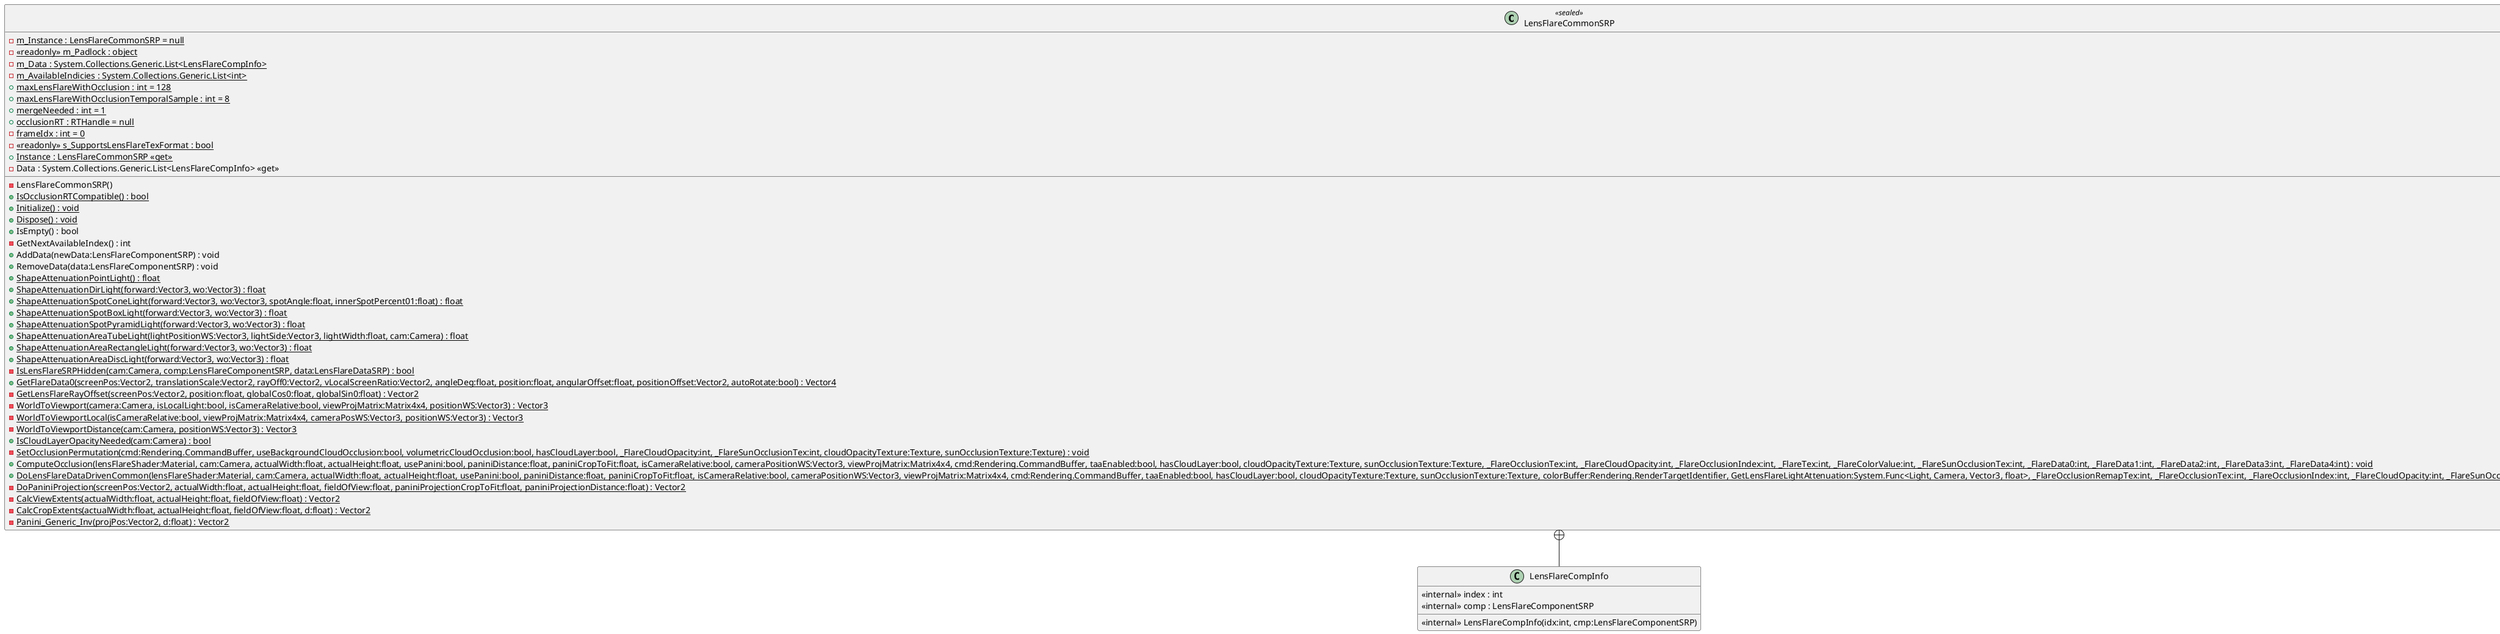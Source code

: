 @startuml
class LensFlareCommonSRP <<sealed>> {
    - {static} m_Instance : LensFlareCommonSRP = null
    - {static} <<readonly>> m_Padlock : object
    - {static} m_Data : System.Collections.Generic.List<LensFlareCompInfo>
    - {static} m_AvailableIndicies : System.Collections.Generic.List<int>
    + {static} maxLensFlareWithOcclusion : int = 128
    + {static} maxLensFlareWithOcclusionTemporalSample : int = 8
    + {static} mergeNeeded : int = 1
    + {static} occlusionRT : RTHandle = null
    - {static} frameIdx : int = 0
    - LensFlareCommonSRP()
    - {static} <<readonly>> s_SupportsLensFlareTexFormat : bool
    {static} + IsOcclusionRTCompatible() : bool
    {static} + Initialize() : void
    {static} + Dispose() : void
    + {static} Instance : LensFlareCommonSRP <<get>>
    - Data : System.Collections.Generic.List<LensFlareCompInfo> <<get>>
    + IsEmpty() : bool
    - GetNextAvailableIndex() : int
    + AddData(newData:LensFlareComponentSRP) : void
    + RemoveData(data:LensFlareComponentSRP) : void
    {static} + ShapeAttenuationPointLight() : float
    {static} + ShapeAttenuationDirLight(forward:Vector3, wo:Vector3) : float
    {static} + ShapeAttenuationSpotConeLight(forward:Vector3, wo:Vector3, spotAngle:float, innerSpotPercent01:float) : float
    {static} + ShapeAttenuationSpotBoxLight(forward:Vector3, wo:Vector3) : float
    {static} + ShapeAttenuationSpotPyramidLight(forward:Vector3, wo:Vector3) : float
    {static} + ShapeAttenuationAreaTubeLight(lightPositionWS:Vector3, lightSide:Vector3, lightWidth:float, cam:Camera) : float
    {static} + ShapeAttenuationAreaRectangleLight(forward:Vector3, wo:Vector3) : float
    {static} + ShapeAttenuationAreaDiscLight(forward:Vector3, wo:Vector3) : float
    {static} - IsLensFlareSRPHidden(cam:Camera, comp:LensFlareComponentSRP, data:LensFlareDataSRP) : bool
    {static} + GetFlareData0(screenPos:Vector2, translationScale:Vector2, rayOff0:Vector2, vLocalScreenRatio:Vector2, angleDeg:float, position:float, angularOffset:float, positionOffset:Vector2, autoRotate:bool) : Vector4
    {static} - GetLensFlareRayOffset(screenPos:Vector2, position:float, globalCos0:float, globalSin0:float) : Vector2
    {static} - WorldToViewport(camera:Camera, isLocalLight:bool, isCameraRelative:bool, viewProjMatrix:Matrix4x4, positionWS:Vector3) : Vector3
    {static} - WorldToViewportLocal(isCameraRelative:bool, viewProjMatrix:Matrix4x4, cameraPosWS:Vector3, positionWS:Vector3) : Vector3
    {static} - WorldToViewportDistance(cam:Camera, positionWS:Vector3) : Vector3
    {static} + IsCloudLayerOpacityNeeded(cam:Camera) : bool
    {static} - SetOcclusionPermutation(cmd:Rendering.CommandBuffer, useBackgroundCloudOcclusion:bool, volumetricCloudOcclusion:bool, hasCloudLayer:bool, _FlareCloudOpacity:int, _FlareSunOcclusionTex:int, cloudOpacityTexture:Texture, sunOcclusionTexture:Texture) : void
    {static} + ComputeOcclusion(lensFlareShader:Material, cam:Camera, actualWidth:float, actualHeight:float, usePanini:bool, paniniDistance:float, paniniCropToFit:float, isCameraRelative:bool, cameraPositionWS:Vector3, viewProjMatrix:Matrix4x4, cmd:Rendering.CommandBuffer, taaEnabled:bool, hasCloudLayer:bool, cloudOpacityTexture:Texture, sunOcclusionTexture:Texture, _FlareOcclusionTex:int, _FlareCloudOpacity:int, _FlareOcclusionIndex:int, _FlareTex:int, _FlareColorValue:int, _FlareSunOcclusionTex:int, _FlareData0:int, _FlareData1:int, _FlareData2:int, _FlareData3:int, _FlareData4:int) : void
    {static} + DoLensFlareDataDrivenCommon(lensFlareShader:Material, cam:Camera, actualWidth:float, actualHeight:float, usePanini:bool, paniniDistance:float, paniniCropToFit:float, isCameraRelative:bool, cameraPositionWS:Vector3, viewProjMatrix:Matrix4x4, cmd:Rendering.CommandBuffer, taaEnabled:bool, hasCloudLayer:bool, cloudOpacityTexture:Texture, sunOcclusionTexture:Texture, colorBuffer:Rendering.RenderTargetIdentifier, GetLensFlareLightAttenuation:System.Func<Light, Camera, Vector3, float>, _FlareOcclusionRemapTex:int, _FlareOcclusionTex:int, _FlareOcclusionIndex:int, _FlareCloudOpacity:int, _FlareSunOcclusionTex:int, _FlareTex:int, _FlareColorValue:int, _FlareData0:int, _FlareData1:int, _FlareData2:int, _FlareData3:int, _FlareData4:int, debugView:bool) : void
    {static} - DoPaniniProjection(screenPos:Vector2, actualWidth:float, actualHeight:float, fieldOfView:float, paniniProjectionCropToFit:float, paniniProjectionDistance:float) : Vector2
    {static} - CalcViewExtents(actualWidth:float, actualHeight:float, fieldOfView:float) : Vector2
    {static} - CalcCropExtents(actualWidth:float, actualHeight:float, fieldOfView:float, d:float) : Vector2
    {static} - Panini_Generic_Inv(projPos:Vector2, d:float) : Vector2
}
class LensFlareCompInfo {
    <<internal>> index : int
    <<internal>> comp : LensFlareComponentSRP
    <<internal>> LensFlareCompInfo(idx:int, cmp:LensFlareComponentSRP)
}
LensFlareCommonSRP +-- LensFlareCompInfo
@enduml
